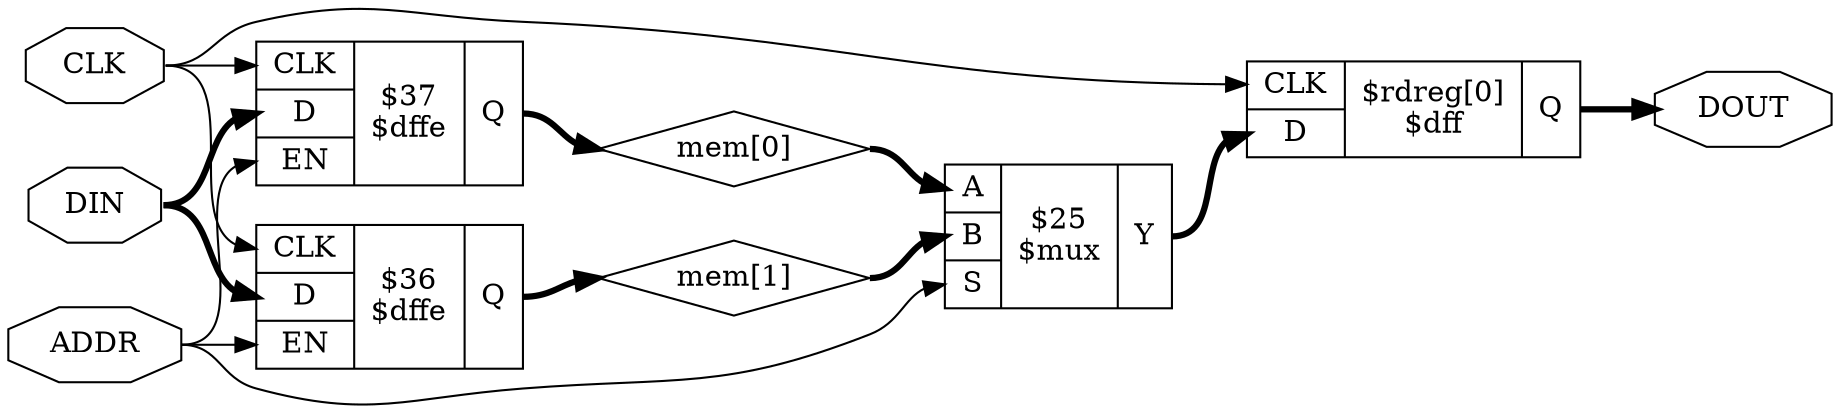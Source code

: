 digraph "test" {
rankdir="LR";
remincross=true;
n2 [ shape=octagon, label="ADDR", color="black", fontcolor="black"];
n3 [ shape=octagon, label="CLK", color="black", fontcolor="black"];
n4 [ shape=octagon, label="DIN", color="black", fontcolor="black"];
n5 [ shape=octagon, label="DOUT", color="black", fontcolor="black"];
n6 [ shape=diamond, label="mem[0]", color="black", fontcolor="black"];
n7 [ shape=diamond, label="mem[1]", color="black", fontcolor="black"];
c10 [ shape=record, label="{{<p3> CLK|<p8> D}|$rdreg[0]\n$dff|{<p9> Q}}",  ];
c12 [ shape=record, label="{{<p3> CLK|<p8> D|<p11> EN}|$36\n$dffe|{<p9> Q}}",  ];
c13 [ shape=record, label="{{<p3> CLK|<p8> D|<p11> EN}|$37\n$dffe|{<p9> Q}}",  ];
c18 [ shape=record, label="{{<p14> A|<p15> B|<p16> S}|$25\n$mux|{<p17> Y}}",  ];
c18:p17:e -> c10:p8:w [color="black", fontcolor="black", style="setlinewidth(3)", label=""];
n2:e -> c12:p11:w [color="black", fontcolor="black", label=""];
n2:e -> c13:p11:w [color="black", fontcolor="black", label=""];
n2:e -> c18:p16:w [color="black", fontcolor="black", label=""];
n3:e -> c10:p3:w [color="black", fontcolor="black", label=""];
n3:e -> c12:p3:w [color="black", fontcolor="black", label=""];
n3:e -> c13:p3:w [color="black", fontcolor="black", label=""];
n4:e -> c12:p8:w [color="black", fontcolor="black", style="setlinewidth(3)", label=""];
n4:e -> c13:p8:w [color="black", fontcolor="black", style="setlinewidth(3)", label=""];
c10:p9:e -> n5:w [color="black", fontcolor="black", style="setlinewidth(3)", label=""];
c13:p9:e -> n6:w [color="black", fontcolor="black", style="setlinewidth(3)", label=""];
n6:e -> c18:p14:w [color="black", fontcolor="black", style="setlinewidth(3)", label=""];
c12:p9:e -> n7:w [color="black", fontcolor="black", style="setlinewidth(3)", label=""];
n7:e -> c18:p15:w [color="black", fontcolor="black", style="setlinewidth(3)", label=""];
}
